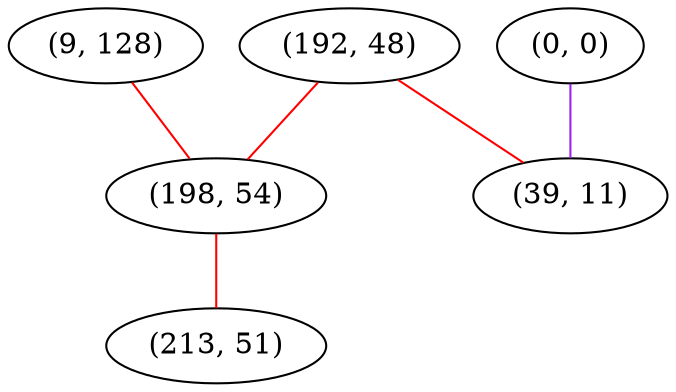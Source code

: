 graph "" {
"(9, 128)";
"(0, 0)";
"(192, 48)";
"(198, 54)";
"(39, 11)";
"(213, 51)";
"(9, 128)" -- "(198, 54)"  [color=red, key=0, weight=1];
"(0, 0)" -- "(39, 11)"  [color=purple, key=0, weight=4];
"(192, 48)" -- "(39, 11)"  [color=red, key=0, weight=1];
"(192, 48)" -- "(198, 54)"  [color=red, key=0, weight=1];
"(198, 54)" -- "(213, 51)"  [color=red, key=0, weight=1];
}
